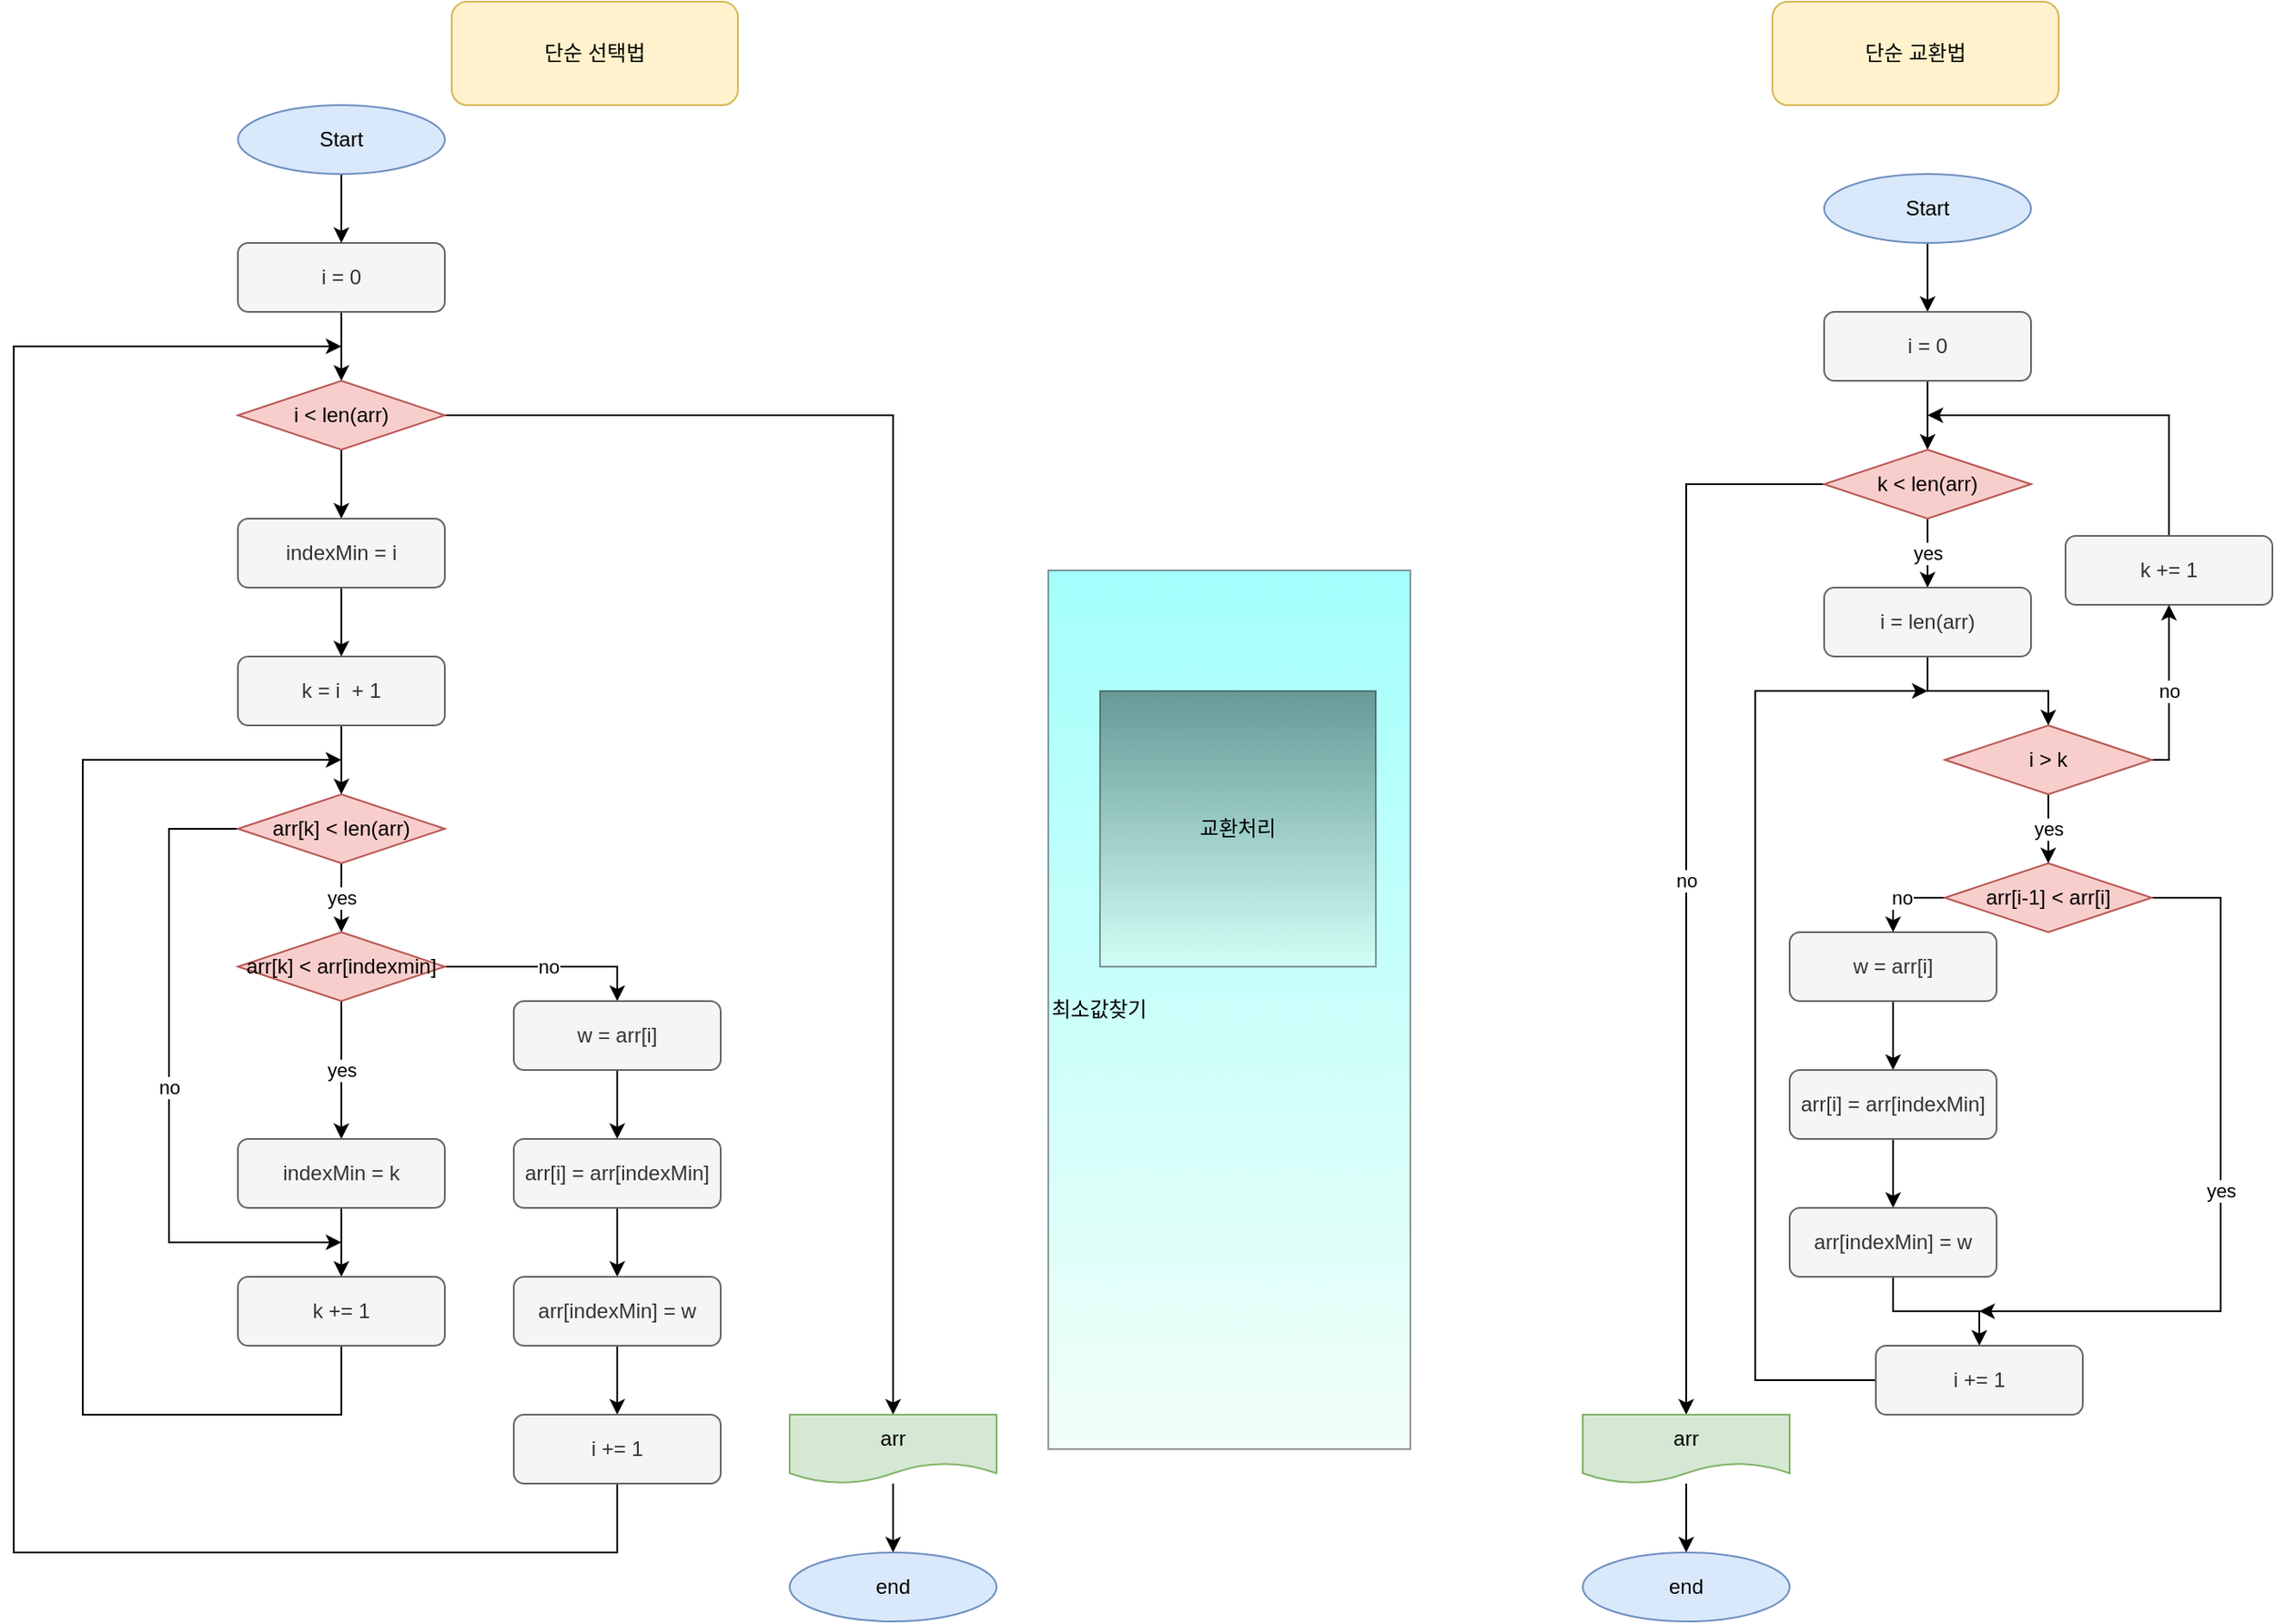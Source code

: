 <mxfile version="16.5.6" type="device"><diagram id="E3crA2sd5AW34igaXDqi" name="Page-1"><mxGraphModel dx="1038" dy="528" grid="1" gridSize="10" guides="1" tooltips="1" connect="1" arrows="1" fold="1" page="1" pageScale="1" pageWidth="827" pageHeight="1169" math="0" shadow="0"><root><mxCell id="0"/><mxCell id="1" parent="0"/><mxCell id="kuJ7Yinx6QFArf9EImIf-30" value="" style="edgeStyle=orthogonalEdgeStyle;rounded=0;orthogonalLoop=1;jettySize=auto;html=1;" edge="1" parent="1" source="kuJ7Yinx6QFArf9EImIf-10" target="kuJ7Yinx6QFArf9EImIf-19"><mxGeometry relative="1" as="geometry"/></mxCell><mxCell id="kuJ7Yinx6QFArf9EImIf-10" value="i = 0" style="rounded=1;whiteSpace=wrap;html=1;fillColor=#f5f5f5;fontColor=#333333;strokeColor=#666666;" vertex="1" parent="1"><mxGeometry x="240" y="160" width="120" height="40" as="geometry"/></mxCell><mxCell id="kuJ7Yinx6QFArf9EImIf-11" value="" style="edgeStyle=orthogonalEdgeStyle;rounded=0;orthogonalLoop=1;jettySize=auto;html=1;" edge="1" parent="1" source="kuJ7Yinx6QFArf9EImIf-12" target="kuJ7Yinx6QFArf9EImIf-10"><mxGeometry relative="1" as="geometry"/></mxCell><mxCell id="kuJ7Yinx6QFArf9EImIf-12" value="Start" style="ellipse;whiteSpace=wrap;html=1;fillColor=#dae8fc;strokeColor=#6c8ebf;" vertex="1" parent="1"><mxGeometry x="240" y="80" width="120" height="40" as="geometry"/></mxCell><mxCell id="kuJ7Yinx6QFArf9EImIf-13" value="단순 교환법" style="rounded=1;whiteSpace=wrap;html=1;fillColor=#fff2cc;strokeColor=#d6b656;" vertex="1" parent="1"><mxGeometry x="1130" y="20" width="166" height="60" as="geometry"/></mxCell><mxCell id="kuJ7Yinx6QFArf9EImIf-18" value="최소값찾기" style="rounded=0;whiteSpace=wrap;html=1;fillColor=#19FFF7;gradientColor=#DFFFEF;opacity=40;align=left;" vertex="1" parent="1"><mxGeometry x="710" y="350" width="210" height="510" as="geometry"/></mxCell><mxCell id="kuJ7Yinx6QFArf9EImIf-31" value="" style="edgeStyle=orthogonalEdgeStyle;rounded=0;orthogonalLoop=1;jettySize=auto;html=1;" edge="1" parent="1" source="kuJ7Yinx6QFArf9EImIf-19" target="kuJ7Yinx6QFArf9EImIf-21"><mxGeometry relative="1" as="geometry"/></mxCell><mxCell id="kuJ7Yinx6QFArf9EImIf-59" style="edgeStyle=orthogonalEdgeStyle;rounded=0;orthogonalLoop=1;jettySize=auto;html=1;exitX=1;exitY=0.5;exitDx=0;exitDy=0;entryX=0.5;entryY=0;entryDx=0;entryDy=0;" edge="1" parent="1" source="kuJ7Yinx6QFArf9EImIf-19" target="kuJ7Yinx6QFArf9EImIf-39"><mxGeometry relative="1" as="geometry"/></mxCell><mxCell id="kuJ7Yinx6QFArf9EImIf-19" value="i &amp;lt; len(arr)" style="rhombus;whiteSpace=wrap;html=1;fillColor=#f8cecc;strokeColor=#b85450;" vertex="1" parent="1"><mxGeometry x="240" y="240" width="120" height="40" as="geometry"/></mxCell><mxCell id="kuJ7Yinx6QFArf9EImIf-20" value="교환처리" style="rounded=0;whiteSpace=wrap;html=1;fillColor=#dffef;gradientColor=#DFFFEF;opacity=40;" vertex="1" parent="1"><mxGeometry x="740" y="420" width="160" height="160" as="geometry"/></mxCell><mxCell id="kuJ7Yinx6QFArf9EImIf-32" value="" style="edgeStyle=orthogonalEdgeStyle;rounded=0;orthogonalLoop=1;jettySize=auto;html=1;" edge="1" parent="1" source="kuJ7Yinx6QFArf9EImIf-21" target="kuJ7Yinx6QFArf9EImIf-23"><mxGeometry relative="1" as="geometry"/></mxCell><mxCell id="kuJ7Yinx6QFArf9EImIf-21" value="indexMin = i" style="rounded=1;whiteSpace=wrap;html=1;fillColor=#f5f5f5;fontColor=#333333;strokeColor=#666666;" vertex="1" parent="1"><mxGeometry x="240" y="320" width="120" height="40" as="geometry"/></mxCell><mxCell id="kuJ7Yinx6QFArf9EImIf-33" value="" style="edgeStyle=orthogonalEdgeStyle;rounded=0;orthogonalLoop=1;jettySize=auto;html=1;" edge="1" parent="1" source="kuJ7Yinx6QFArf9EImIf-23" target="kuJ7Yinx6QFArf9EImIf-24"><mxGeometry relative="1" as="geometry"/></mxCell><mxCell id="kuJ7Yinx6QFArf9EImIf-23" value="k = i&amp;nbsp; + 1" style="rounded=1;whiteSpace=wrap;html=1;fillColor=#f5f5f5;fontColor=#333333;strokeColor=#666666;" vertex="1" parent="1"><mxGeometry x="240" y="400" width="120" height="40" as="geometry"/></mxCell><mxCell id="kuJ7Yinx6QFArf9EImIf-34" value="yes" style="edgeStyle=orthogonalEdgeStyle;rounded=0;orthogonalLoop=1;jettySize=auto;html=1;" edge="1" parent="1" source="kuJ7Yinx6QFArf9EImIf-24" target="kuJ7Yinx6QFArf9EImIf-26"><mxGeometry relative="1" as="geometry"/></mxCell><mxCell id="kuJ7Yinx6QFArf9EImIf-60" value="no" style="edgeStyle=orthogonalEdgeStyle;rounded=0;orthogonalLoop=1;jettySize=auto;html=1;exitX=0;exitY=0.5;exitDx=0;exitDy=0;" edge="1" parent="1" source="kuJ7Yinx6QFArf9EImIf-24"><mxGeometry relative="1" as="geometry"><mxPoint x="300" y="740" as="targetPoint"/><Array as="points"><mxPoint x="200" y="500"/><mxPoint x="200" y="740"/></Array></mxGeometry></mxCell><mxCell id="kuJ7Yinx6QFArf9EImIf-24" value="arr[k] &amp;lt; len(arr)" style="rhombus;whiteSpace=wrap;html=1;fillColor=#f8cecc;strokeColor=#b85450;" vertex="1" parent="1"><mxGeometry x="240" y="480" width="120" height="40" as="geometry"/></mxCell><mxCell id="kuJ7Yinx6QFArf9EImIf-35" value="yes" style="edgeStyle=orthogonalEdgeStyle;rounded=0;orthogonalLoop=1;jettySize=auto;html=1;entryX=0.5;entryY=0;entryDx=0;entryDy=0;exitX=0.5;exitY=1;exitDx=0;exitDy=0;" edge="1" parent="1" source="kuJ7Yinx6QFArf9EImIf-26" target="kuJ7Yinx6QFArf9EImIf-27"><mxGeometry relative="1" as="geometry"><Array as="points"><mxPoint x="300" y="630"/><mxPoint x="300" y="630"/></Array></mxGeometry></mxCell><mxCell id="kuJ7Yinx6QFArf9EImIf-61" value="no" style="edgeStyle=orthogonalEdgeStyle;rounded=0;orthogonalLoop=1;jettySize=auto;html=1;exitX=1;exitY=0.5;exitDx=0;exitDy=0;entryX=0.5;entryY=0;entryDx=0;entryDy=0;" edge="1" parent="1" source="kuJ7Yinx6QFArf9EImIf-26" target="kuJ7Yinx6QFArf9EImIf-43"><mxGeometry relative="1" as="geometry"/></mxCell><mxCell id="kuJ7Yinx6QFArf9EImIf-26" value="arr[k] &amp;lt; arr[indexmin]" style="rhombus;whiteSpace=wrap;html=1;fillColor=#f8cecc;strokeColor=#b85450;" vertex="1" parent="1"><mxGeometry x="240" y="560" width="120" height="40" as="geometry"/></mxCell><mxCell id="kuJ7Yinx6QFArf9EImIf-36" value="" style="edgeStyle=orthogonalEdgeStyle;rounded=0;orthogonalLoop=1;jettySize=auto;html=1;" edge="1" parent="1" source="kuJ7Yinx6QFArf9EImIf-27" target="kuJ7Yinx6QFArf9EImIf-29"><mxGeometry relative="1" as="geometry"/></mxCell><mxCell id="kuJ7Yinx6QFArf9EImIf-27" value="indexMin = k" style="rounded=1;whiteSpace=wrap;html=1;fillColor=#f5f5f5;fontColor=#333333;strokeColor=#666666;" vertex="1" parent="1"><mxGeometry x="240" y="680" width="120" height="40" as="geometry"/></mxCell><mxCell id="kuJ7Yinx6QFArf9EImIf-38" style="edgeStyle=orthogonalEdgeStyle;rounded=0;orthogonalLoop=1;jettySize=auto;html=1;exitX=0.5;exitY=1;exitDx=0;exitDy=0;" edge="1" parent="1" source="kuJ7Yinx6QFArf9EImIf-29"><mxGeometry relative="1" as="geometry"><mxPoint x="300" y="460" as="targetPoint"/><Array as="points"><mxPoint x="300" y="840"/><mxPoint x="150" y="840"/><mxPoint x="150" y="460"/></Array></mxGeometry></mxCell><mxCell id="kuJ7Yinx6QFArf9EImIf-29" value="k += 1" style="rounded=1;whiteSpace=wrap;html=1;fillColor=#f5f5f5;fontColor=#333333;strokeColor=#666666;" vertex="1" parent="1"><mxGeometry x="240" y="760" width="120" height="40" as="geometry"/></mxCell><mxCell id="kuJ7Yinx6QFArf9EImIf-58" value="" style="edgeStyle=orthogonalEdgeStyle;rounded=0;orthogonalLoop=1;jettySize=auto;html=1;" edge="1" parent="1" source="kuJ7Yinx6QFArf9EImIf-39" target="kuJ7Yinx6QFArf9EImIf-40"><mxGeometry relative="1" as="geometry"/></mxCell><mxCell id="kuJ7Yinx6QFArf9EImIf-39" value="arr" style="shape=document;whiteSpace=wrap;html=1;boundedLbl=1;fillColor=#d5e8d4;strokeColor=#82b366;" vertex="1" parent="1"><mxGeometry x="560" y="840" width="120" height="40" as="geometry"/></mxCell><mxCell id="kuJ7Yinx6QFArf9EImIf-40" value="end" style="ellipse;whiteSpace=wrap;html=1;fillColor=#dae8fc;strokeColor=#6c8ebf;" vertex="1" parent="1"><mxGeometry x="560" y="920" width="120" height="40" as="geometry"/></mxCell><mxCell id="kuJ7Yinx6QFArf9EImIf-49" value="" style="edgeStyle=orthogonalEdgeStyle;rounded=0;orthogonalLoop=1;jettySize=auto;html=1;" edge="1" parent="1" source="kuJ7Yinx6QFArf9EImIf-43" target="kuJ7Yinx6QFArf9EImIf-44"><mxGeometry relative="1" as="geometry"/></mxCell><mxCell id="kuJ7Yinx6QFArf9EImIf-43" value="w = arr[i]" style="rounded=1;whiteSpace=wrap;html=1;fillColor=#f5f5f5;fontColor=#333333;strokeColor=#666666;" vertex="1" parent="1"><mxGeometry x="400" y="600" width="120" height="40" as="geometry"/></mxCell><mxCell id="kuJ7Yinx6QFArf9EImIf-50" value="" style="edgeStyle=orthogonalEdgeStyle;rounded=0;orthogonalLoop=1;jettySize=auto;html=1;" edge="1" parent="1" source="kuJ7Yinx6QFArf9EImIf-44" target="kuJ7Yinx6QFArf9EImIf-45"><mxGeometry relative="1" as="geometry"/></mxCell><mxCell id="kuJ7Yinx6QFArf9EImIf-44" value="arr[i] = arr[indexMin]" style="rounded=1;whiteSpace=wrap;html=1;fillColor=#f5f5f5;fontColor=#333333;strokeColor=#666666;" vertex="1" parent="1"><mxGeometry x="400" y="680" width="120" height="40" as="geometry"/></mxCell><mxCell id="kuJ7Yinx6QFArf9EImIf-51" value="" style="edgeStyle=orthogonalEdgeStyle;rounded=0;orthogonalLoop=1;jettySize=auto;html=1;" edge="1" parent="1" source="kuJ7Yinx6QFArf9EImIf-45" target="kuJ7Yinx6QFArf9EImIf-46"><mxGeometry relative="1" as="geometry"/></mxCell><mxCell id="kuJ7Yinx6QFArf9EImIf-45" value="arr[indexMin] = w" style="rounded=1;whiteSpace=wrap;html=1;fillColor=#f5f5f5;fontColor=#333333;strokeColor=#666666;" vertex="1" parent="1"><mxGeometry x="400" y="760" width="120" height="40" as="geometry"/></mxCell><mxCell id="kuJ7Yinx6QFArf9EImIf-52" style="edgeStyle=orthogonalEdgeStyle;rounded=0;orthogonalLoop=1;jettySize=auto;html=1;exitX=0.5;exitY=1;exitDx=0;exitDy=0;" edge="1" parent="1" source="kuJ7Yinx6QFArf9EImIf-46"><mxGeometry relative="1" as="geometry"><mxPoint x="300" y="220" as="targetPoint"/><Array as="points"><mxPoint x="460" y="920"/><mxPoint x="110" y="920"/><mxPoint x="110" y="220"/></Array></mxGeometry></mxCell><mxCell id="kuJ7Yinx6QFArf9EImIf-46" value="i += 1" style="rounded=1;whiteSpace=wrap;html=1;fillColor=#f5f5f5;fontColor=#333333;strokeColor=#666666;" vertex="1" parent="1"><mxGeometry x="400" y="840" width="120" height="40" as="geometry"/></mxCell><mxCell id="kuJ7Yinx6QFArf9EImIf-68" value="단순 선택법" style="rounded=1;whiteSpace=wrap;html=1;fillColor=#fff2cc;strokeColor=#d6b656;" vertex="1" parent="1"><mxGeometry x="364" y="20" width="166" height="60" as="geometry"/></mxCell><mxCell id="kuJ7Yinx6QFArf9EImIf-69" value="" style="edgeStyle=orthogonalEdgeStyle;rounded=0;orthogonalLoop=1;jettySize=auto;html=1;" edge="1" parent="1" source="kuJ7Yinx6QFArf9EImIf-70" target="kuJ7Yinx6QFArf9EImIf-72"><mxGeometry relative="1" as="geometry"/></mxCell><mxCell id="kuJ7Yinx6QFArf9EImIf-70" value="w = arr[i]" style="rounded=1;whiteSpace=wrap;html=1;fillColor=#f5f5f5;fontColor=#333333;strokeColor=#666666;" vertex="1" parent="1"><mxGeometry x="1140" y="560" width="120" height="40" as="geometry"/></mxCell><mxCell id="kuJ7Yinx6QFArf9EImIf-71" value="" style="edgeStyle=orthogonalEdgeStyle;rounded=0;orthogonalLoop=1;jettySize=auto;html=1;" edge="1" parent="1" source="kuJ7Yinx6QFArf9EImIf-72" target="kuJ7Yinx6QFArf9EImIf-74"><mxGeometry relative="1" as="geometry"/></mxCell><mxCell id="kuJ7Yinx6QFArf9EImIf-72" value="arr[i] = arr[indexMin]" style="rounded=1;whiteSpace=wrap;html=1;fillColor=#f5f5f5;fontColor=#333333;strokeColor=#666666;" vertex="1" parent="1"><mxGeometry x="1140" y="640" width="120" height="40" as="geometry"/></mxCell><mxCell id="kuJ7Yinx6QFArf9EImIf-73" value="" style="edgeStyle=orthogonalEdgeStyle;rounded=0;orthogonalLoop=1;jettySize=auto;html=1;" edge="1" parent="1" source="kuJ7Yinx6QFArf9EImIf-74" target="kuJ7Yinx6QFArf9EImIf-75"><mxGeometry relative="1" as="geometry"/></mxCell><mxCell id="kuJ7Yinx6QFArf9EImIf-74" value="arr[indexMin] = w" style="rounded=1;whiteSpace=wrap;html=1;fillColor=#f5f5f5;fontColor=#333333;strokeColor=#666666;" vertex="1" parent="1"><mxGeometry x="1140" y="720" width="120" height="40" as="geometry"/></mxCell><mxCell id="kuJ7Yinx6QFArf9EImIf-91" style="edgeStyle=orthogonalEdgeStyle;rounded=0;orthogonalLoop=1;jettySize=auto;html=1;exitX=0;exitY=0.5;exitDx=0;exitDy=0;" edge="1" parent="1" source="kuJ7Yinx6QFArf9EImIf-75"><mxGeometry relative="1" as="geometry"><mxPoint x="1220" y="420" as="targetPoint"/><Array as="points"><mxPoint x="1120" y="820"/><mxPoint x="1120" y="420"/></Array></mxGeometry></mxCell><mxCell id="kuJ7Yinx6QFArf9EImIf-75" value="i += 1" style="rounded=1;whiteSpace=wrap;html=1;fillColor=#f5f5f5;fontColor=#333333;strokeColor=#666666;" vertex="1" parent="1"><mxGeometry x="1190" y="800" width="120" height="40" as="geometry"/></mxCell><mxCell id="kuJ7Yinx6QFArf9EImIf-98" style="edgeStyle=orthogonalEdgeStyle;rounded=0;orthogonalLoop=1;jettySize=auto;html=1;exitX=0.5;exitY=0;exitDx=0;exitDy=0;" edge="1" parent="1" source="kuJ7Yinx6QFArf9EImIf-76"><mxGeometry relative="1" as="geometry"><mxPoint x="1220" y="260" as="targetPoint"/><Array as="points"><mxPoint x="1360" y="260"/></Array></mxGeometry></mxCell><mxCell id="kuJ7Yinx6QFArf9EImIf-76" value="k += 1" style="rounded=1;whiteSpace=wrap;html=1;fillColor=#f5f5f5;fontColor=#333333;strokeColor=#666666;" vertex="1" parent="1"><mxGeometry x="1300" y="330" width="120" height="40" as="geometry"/></mxCell><mxCell id="kuJ7Yinx6QFArf9EImIf-93" value="" style="edgeStyle=orthogonalEdgeStyle;rounded=0;orthogonalLoop=1;jettySize=auto;html=1;" edge="1" parent="1" source="kuJ7Yinx6QFArf9EImIf-77" target="kuJ7Yinx6QFArf9EImIf-89"><mxGeometry relative="1" as="geometry"/></mxCell><mxCell id="kuJ7Yinx6QFArf9EImIf-77" value="Start" style="ellipse;whiteSpace=wrap;html=1;fillColor=#dae8fc;strokeColor=#6c8ebf;" vertex="1" parent="1"><mxGeometry x="1160" y="120" width="120" height="40" as="geometry"/></mxCell><mxCell id="kuJ7Yinx6QFArf9EImIf-81" value="yes" style="edgeStyle=orthogonalEdgeStyle;rounded=0;orthogonalLoop=1;jettySize=auto;html=1;exitX=1;exitY=0.5;exitDx=0;exitDy=0;" edge="1" parent="1" source="kuJ7Yinx6QFArf9EImIf-78"><mxGeometry relative="1" as="geometry"><mxPoint x="1250" y="780" as="targetPoint"/><Array as="points"><mxPoint x="1390" y="540"/><mxPoint x="1390" y="780"/><mxPoint x="1260" y="780"/></Array></mxGeometry></mxCell><mxCell id="kuJ7Yinx6QFArf9EImIf-84" value="no" style="edgeStyle=orthogonalEdgeStyle;rounded=0;orthogonalLoop=1;jettySize=auto;html=1;exitX=0;exitY=0.5;exitDx=0;exitDy=0;" edge="1" parent="1" source="kuJ7Yinx6QFArf9EImIf-78" target="kuJ7Yinx6QFArf9EImIf-70"><mxGeometry relative="1" as="geometry"/></mxCell><mxCell id="kuJ7Yinx6QFArf9EImIf-78" value="arr[i-1] &amp;lt; arr[i]" style="rhombus;whiteSpace=wrap;html=1;fillColor=#f8cecc;strokeColor=#b85450;" vertex="1" parent="1"><mxGeometry x="1230" y="520" width="120" height="40" as="geometry"/></mxCell><mxCell id="kuJ7Yinx6QFArf9EImIf-88" value="" style="edgeStyle=orthogonalEdgeStyle;rounded=0;orthogonalLoop=1;jettySize=auto;html=1;" edge="1" parent="1" source="kuJ7Yinx6QFArf9EImIf-79" target="kuJ7Yinx6QFArf9EImIf-86"><mxGeometry relative="1" as="geometry"/></mxCell><mxCell id="kuJ7Yinx6QFArf9EImIf-79" value="i = len(arr)" style="rounded=1;whiteSpace=wrap;html=1;fillColor=#f5f5f5;fontColor=#333333;strokeColor=#666666;" vertex="1" parent="1"><mxGeometry x="1160" y="360" width="120" height="40" as="geometry"/></mxCell><mxCell id="kuJ7Yinx6QFArf9EImIf-85" value="end" style="ellipse;whiteSpace=wrap;html=1;fillColor=#dae8fc;strokeColor=#6c8ebf;" vertex="1" parent="1"><mxGeometry x="1020" y="920" width="120" height="40" as="geometry"/></mxCell><mxCell id="kuJ7Yinx6QFArf9EImIf-87" value="yes" style="edgeStyle=orthogonalEdgeStyle;rounded=0;orthogonalLoop=1;jettySize=auto;html=1;" edge="1" parent="1" source="kuJ7Yinx6QFArf9EImIf-86" target="kuJ7Yinx6QFArf9EImIf-78"><mxGeometry relative="1" as="geometry"/></mxCell><mxCell id="kuJ7Yinx6QFArf9EImIf-90" value="no" style="edgeStyle=orthogonalEdgeStyle;rounded=0;orthogonalLoop=1;jettySize=auto;html=1;exitX=1;exitY=0.5;exitDx=0;exitDy=0;entryX=0.5;entryY=1;entryDx=0;entryDy=0;" edge="1" parent="1" source="kuJ7Yinx6QFArf9EImIf-86" target="kuJ7Yinx6QFArf9EImIf-76"><mxGeometry relative="1" as="geometry"><Array as="points"><mxPoint x="1360" y="460"/></Array></mxGeometry></mxCell><mxCell id="kuJ7Yinx6QFArf9EImIf-86" value="i &amp;gt; k" style="rhombus;whiteSpace=wrap;html=1;fillColor=#f8cecc;strokeColor=#b85450;" vertex="1" parent="1"><mxGeometry x="1230" y="440" width="120" height="40" as="geometry"/></mxCell><mxCell id="kuJ7Yinx6QFArf9EImIf-94" value="" style="edgeStyle=orthogonalEdgeStyle;rounded=0;orthogonalLoop=1;jettySize=auto;html=1;" edge="1" parent="1" source="kuJ7Yinx6QFArf9EImIf-89" target="kuJ7Yinx6QFArf9EImIf-92"><mxGeometry relative="1" as="geometry"/></mxCell><mxCell id="kuJ7Yinx6QFArf9EImIf-89" value="i = 0" style="rounded=1;whiteSpace=wrap;html=1;fillColor=#f5f5f5;fontColor=#333333;strokeColor=#666666;" vertex="1" parent="1"><mxGeometry x="1160" y="200" width="120" height="40" as="geometry"/></mxCell><mxCell id="kuJ7Yinx6QFArf9EImIf-95" value="yes" style="edgeStyle=orthogonalEdgeStyle;rounded=0;orthogonalLoop=1;jettySize=auto;html=1;" edge="1" parent="1" source="kuJ7Yinx6QFArf9EImIf-92" target="kuJ7Yinx6QFArf9EImIf-79"><mxGeometry relative="1" as="geometry"/></mxCell><mxCell id="kuJ7Yinx6QFArf9EImIf-97" value="no" style="edgeStyle=orthogonalEdgeStyle;rounded=0;orthogonalLoop=1;jettySize=auto;html=1;exitX=0;exitY=0.5;exitDx=0;exitDy=0;entryX=0.5;entryY=0;entryDx=0;entryDy=0;" edge="1" parent="1" source="kuJ7Yinx6QFArf9EImIf-92" target="kuJ7Yinx6QFArf9EImIf-96"><mxGeometry relative="1" as="geometry"><Array as="points"><mxPoint x="1080" y="300"/><mxPoint x="1080" y="840"/></Array></mxGeometry></mxCell><mxCell id="kuJ7Yinx6QFArf9EImIf-92" value="k &amp;lt; len(arr)" style="rhombus;whiteSpace=wrap;html=1;fillColor=#f8cecc;strokeColor=#b85450;" vertex="1" parent="1"><mxGeometry x="1160" y="280" width="120" height="40" as="geometry"/></mxCell><mxCell id="kuJ7Yinx6QFArf9EImIf-99" value="" style="edgeStyle=orthogonalEdgeStyle;rounded=0;orthogonalLoop=1;jettySize=auto;html=1;" edge="1" parent="1" source="kuJ7Yinx6QFArf9EImIf-96" target="kuJ7Yinx6QFArf9EImIf-85"><mxGeometry relative="1" as="geometry"/></mxCell><mxCell id="kuJ7Yinx6QFArf9EImIf-96" value="arr" style="shape=document;whiteSpace=wrap;html=1;boundedLbl=1;fillColor=#d5e8d4;strokeColor=#82b366;" vertex="1" parent="1"><mxGeometry x="1020" y="840" width="120" height="40" as="geometry"/></mxCell></root></mxGraphModel></diagram></mxfile>